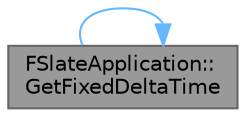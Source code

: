 digraph "FSlateApplication::GetFixedDeltaTime"
{
 // INTERACTIVE_SVG=YES
 // LATEX_PDF_SIZE
  bgcolor="transparent";
  edge [fontname=Helvetica,fontsize=10,labelfontname=Helvetica,labelfontsize=10];
  node [fontname=Helvetica,fontsize=10,shape=box,height=0.2,width=0.4];
  rankdir="LR";
  Node1 [id="Node000001",label="FSlateApplication::\lGetFixedDeltaTime",height=0.2,width=0.4,color="gray40", fillcolor="grey60", style="filled", fontcolor="black",tooltip="Gets time step in seconds if a fixed delta time is wanted."];
  Node1 -> Node1 [id="edge1_Node000001_Node000001",color="steelblue1",style="solid",tooltip=" "];
}
